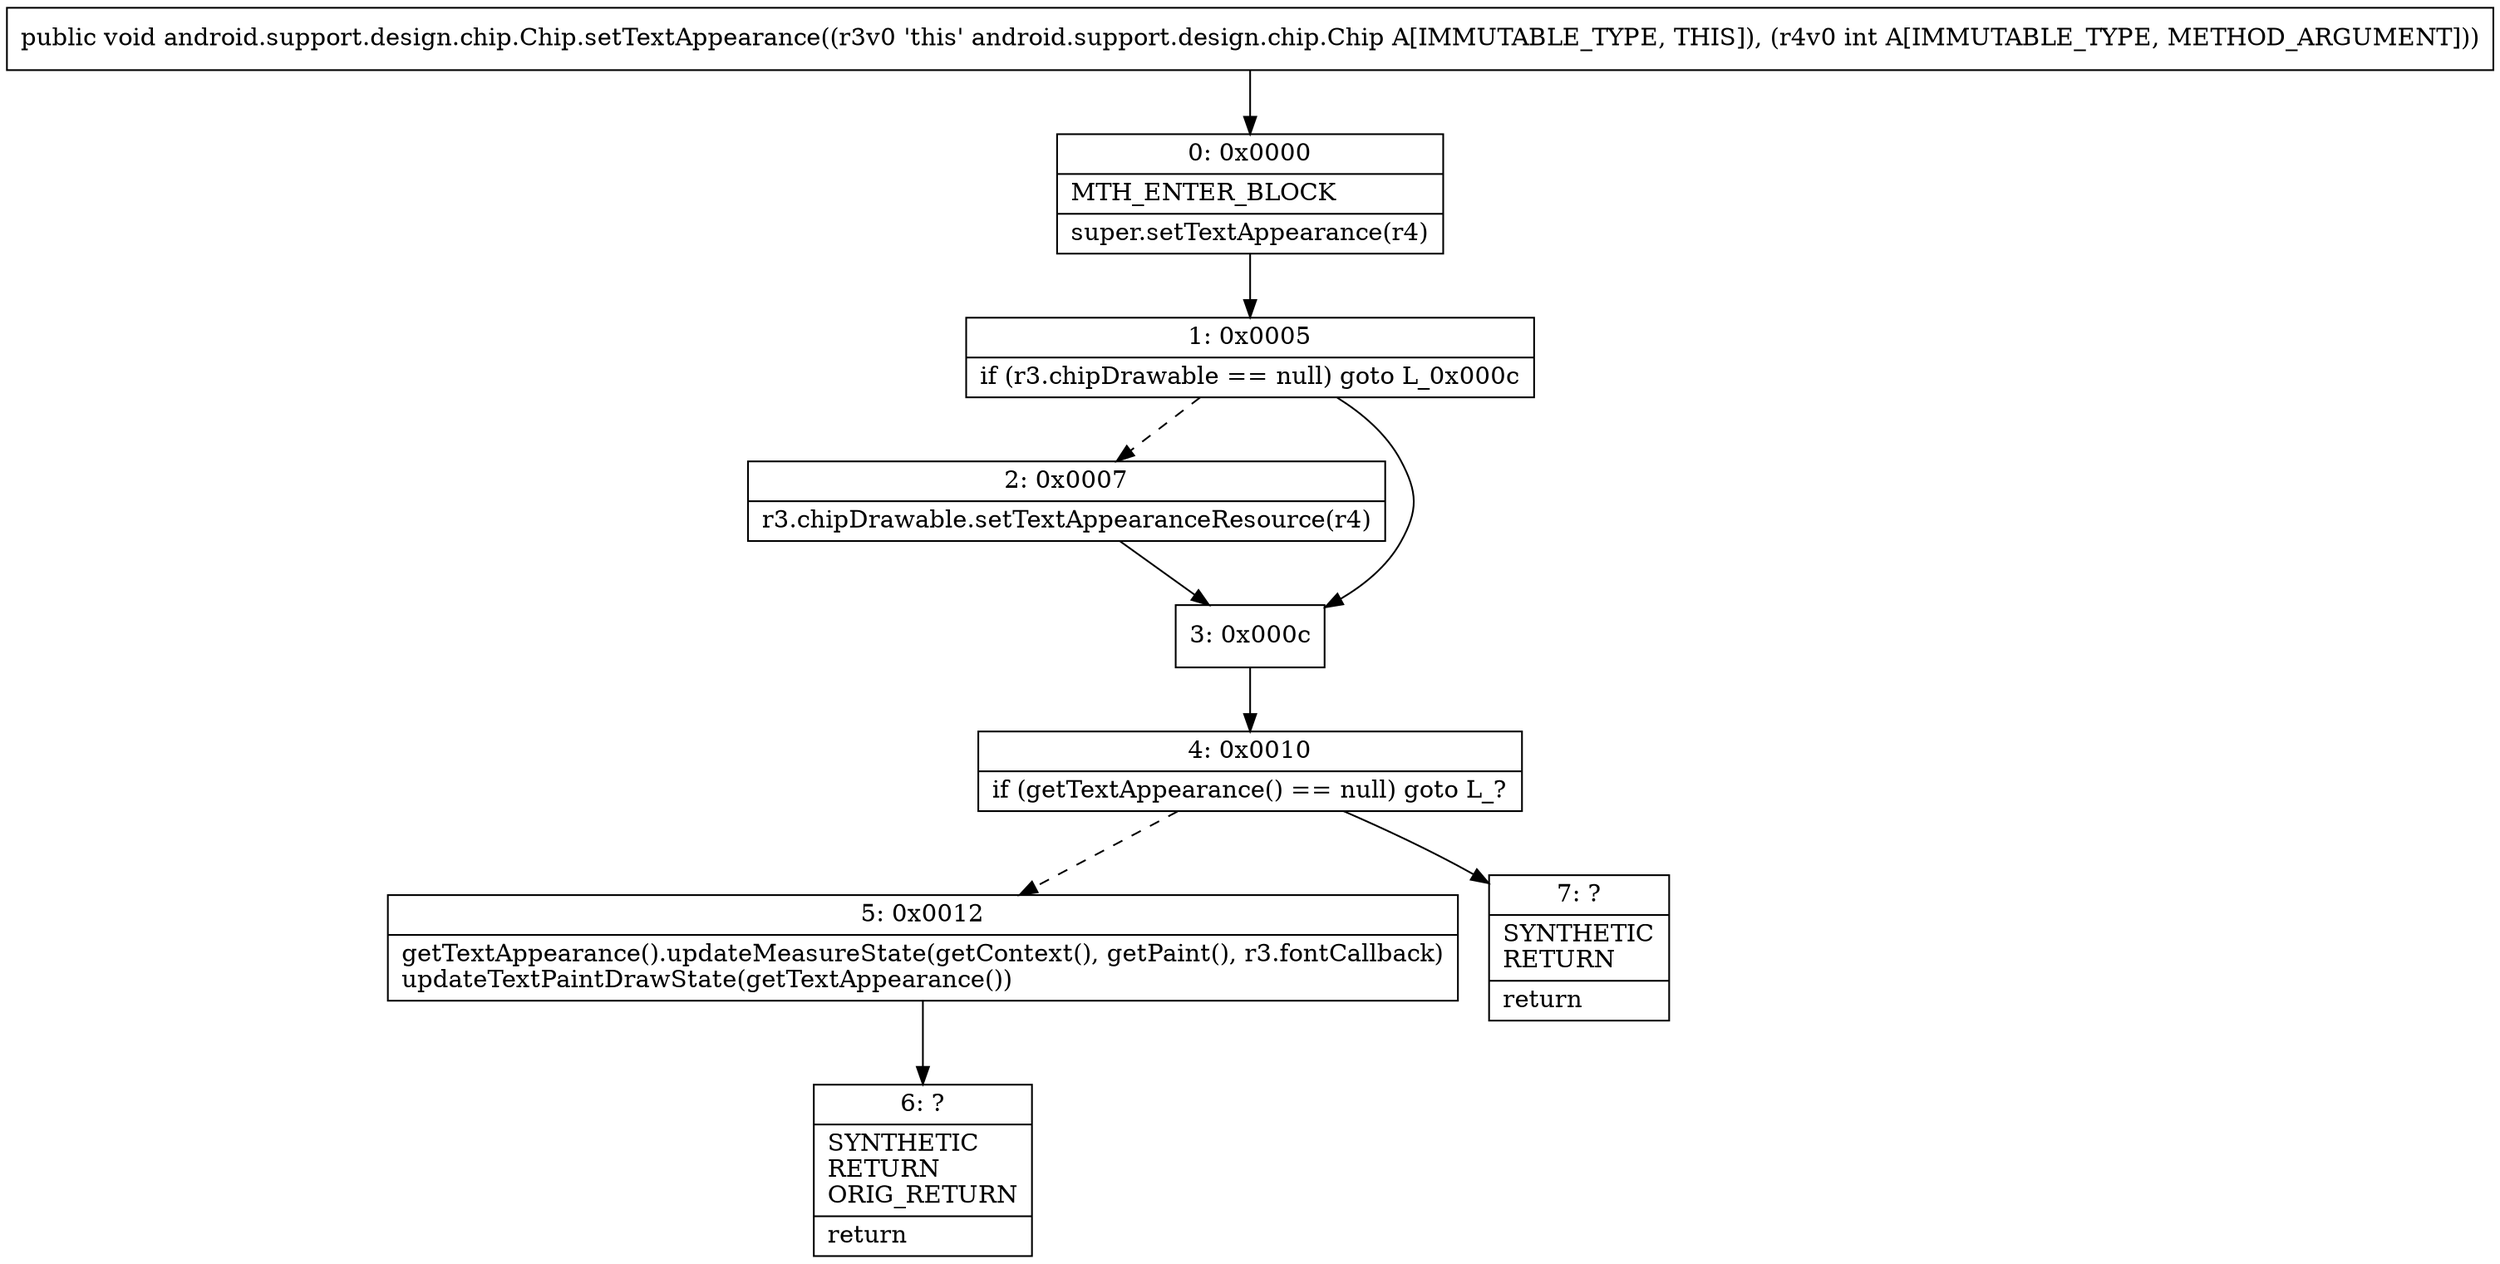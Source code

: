 digraph "CFG forandroid.support.design.chip.Chip.setTextAppearance(I)V" {
Node_0 [shape=record,label="{0\:\ 0x0000|MTH_ENTER_BLOCK\l|super.setTextAppearance(r4)\l}"];
Node_1 [shape=record,label="{1\:\ 0x0005|if (r3.chipDrawable == null) goto L_0x000c\l}"];
Node_2 [shape=record,label="{2\:\ 0x0007|r3.chipDrawable.setTextAppearanceResource(r4)\l}"];
Node_3 [shape=record,label="{3\:\ 0x000c}"];
Node_4 [shape=record,label="{4\:\ 0x0010|if (getTextAppearance() == null) goto L_?\l}"];
Node_5 [shape=record,label="{5\:\ 0x0012|getTextAppearance().updateMeasureState(getContext(), getPaint(), r3.fontCallback)\lupdateTextPaintDrawState(getTextAppearance())\l}"];
Node_6 [shape=record,label="{6\:\ ?|SYNTHETIC\lRETURN\lORIG_RETURN\l|return\l}"];
Node_7 [shape=record,label="{7\:\ ?|SYNTHETIC\lRETURN\l|return\l}"];
MethodNode[shape=record,label="{public void android.support.design.chip.Chip.setTextAppearance((r3v0 'this' android.support.design.chip.Chip A[IMMUTABLE_TYPE, THIS]), (r4v0 int A[IMMUTABLE_TYPE, METHOD_ARGUMENT])) }"];
MethodNode -> Node_0;
Node_0 -> Node_1;
Node_1 -> Node_2[style=dashed];
Node_1 -> Node_3;
Node_2 -> Node_3;
Node_3 -> Node_4;
Node_4 -> Node_5[style=dashed];
Node_4 -> Node_7;
Node_5 -> Node_6;
}

